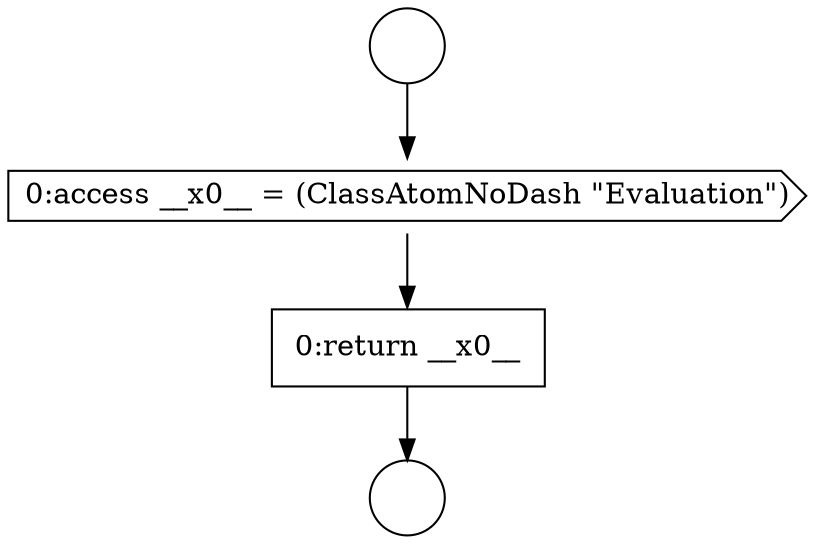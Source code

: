 digraph {
  node14954 [shape=circle label=" " color="black" fillcolor="white" style=filled]
  node14956 [shape=cds, label=<<font color="black">0:access __x0__ = (ClassAtomNoDash &quot;Evaluation&quot;)</font>> color="black" fillcolor="white" style=filled]
  node14957 [shape=none, margin=0, label=<<font color="black">
    <table border="0" cellborder="1" cellspacing="0" cellpadding="10">
      <tr><td align="left">0:return __x0__</td></tr>
    </table>
  </font>> color="black" fillcolor="white" style=filled]
  node14955 [shape=circle label=" " color="black" fillcolor="white" style=filled]
  node14954 -> node14956 [ color="black"]
  node14956 -> node14957 [ color="black"]
  node14957 -> node14955 [ color="black"]
}
